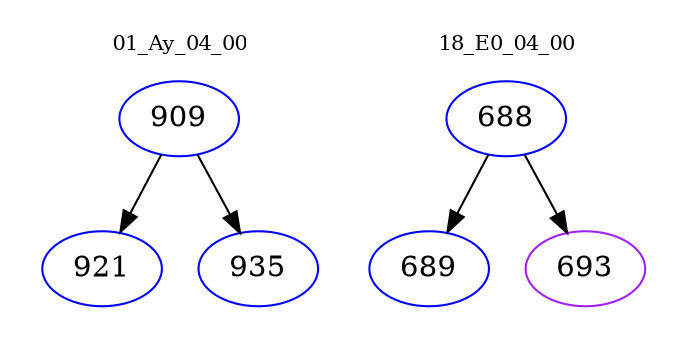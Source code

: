 digraph{
subgraph cluster_0 {
color = white
label = "01_Ay_04_00";
fontsize=10;
T0_909 [label="909", color="blue"]
T0_909 -> T0_921 [color="black"]
T0_921 [label="921", color="blue"]
T0_909 -> T0_935 [color="black"]
T0_935 [label="935", color="blue"]
}
subgraph cluster_1 {
color = white
label = "18_E0_04_00";
fontsize=10;
T1_688 [label="688", color="blue"]
T1_688 -> T1_689 [color="black"]
T1_689 [label="689", color="blue"]
T1_688 -> T1_693 [color="black"]
T1_693 [label="693", color="purple"]
}
}
